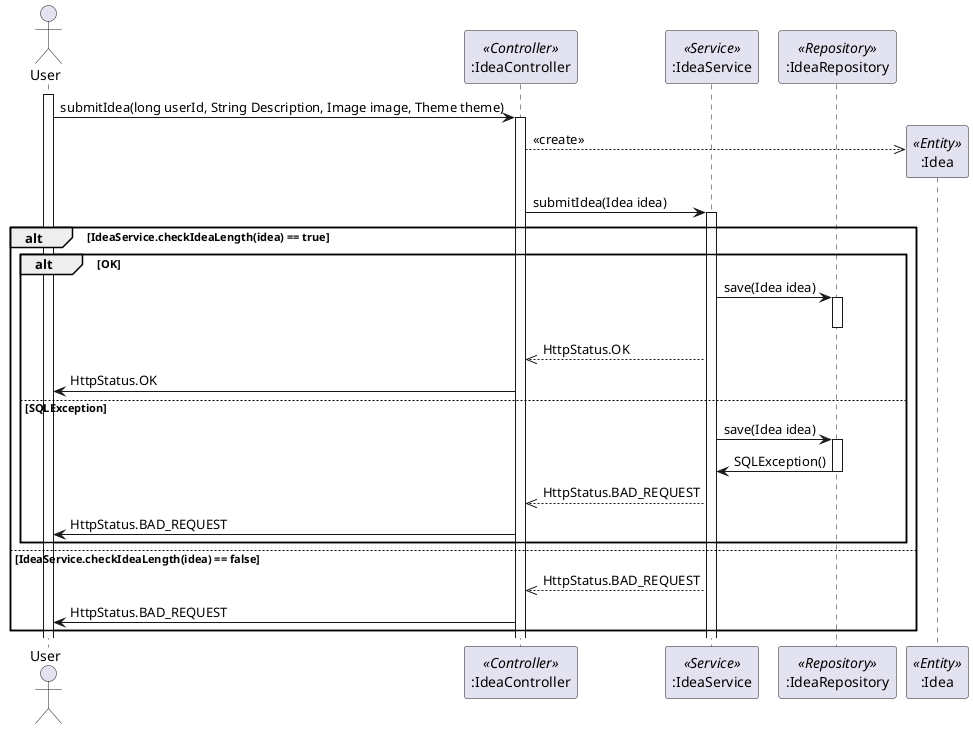 @startuml

Actor User
participant ":IdeaController" as IdeaController <<Controller>>
participant ":IdeaService" as IdeaService <<Service>>
participant ":IdeaRepository" as IdeaRepository <<Repository>>
participant ":Idea" as Idea <<Entity>>


activate User
User -> IdeaController : submitIdea(long userId, String Description, Image image, Theme theme)

activate IdeaController
create Idea
IdeaController -->> Idea : <<create>>
IdeaController -> IdeaService : submitIdea(Idea idea)
activate IdeaService
alt IdeaService.checkIdeaLength(idea) == true


alt OK
IdeaService -> IdeaRepository : save(Idea idea)
activate IdeaRepository
deactivate IdeaRepository
IdeaService -->> IdeaController : HttpStatus.OK
IdeaController -> User : HttpStatus.OK
else SQLException
IdeaService -> IdeaRepository : save(Idea idea)
activate IdeaRepository
IdeaRepository -> IdeaService : SQLException()
deactivate IdeaRepository
IdeaService -->> IdeaController : HttpStatus.BAD_REQUEST
IdeaController -> User : HttpStatus.BAD_REQUEST
end
else IdeaService.checkIdeaLength(idea) == false
IdeaService -->> IdeaController : HttpStatus.BAD_REQUEST
IdeaController -> User : HttpStatus.BAD_REQUEST
end

@enduml
